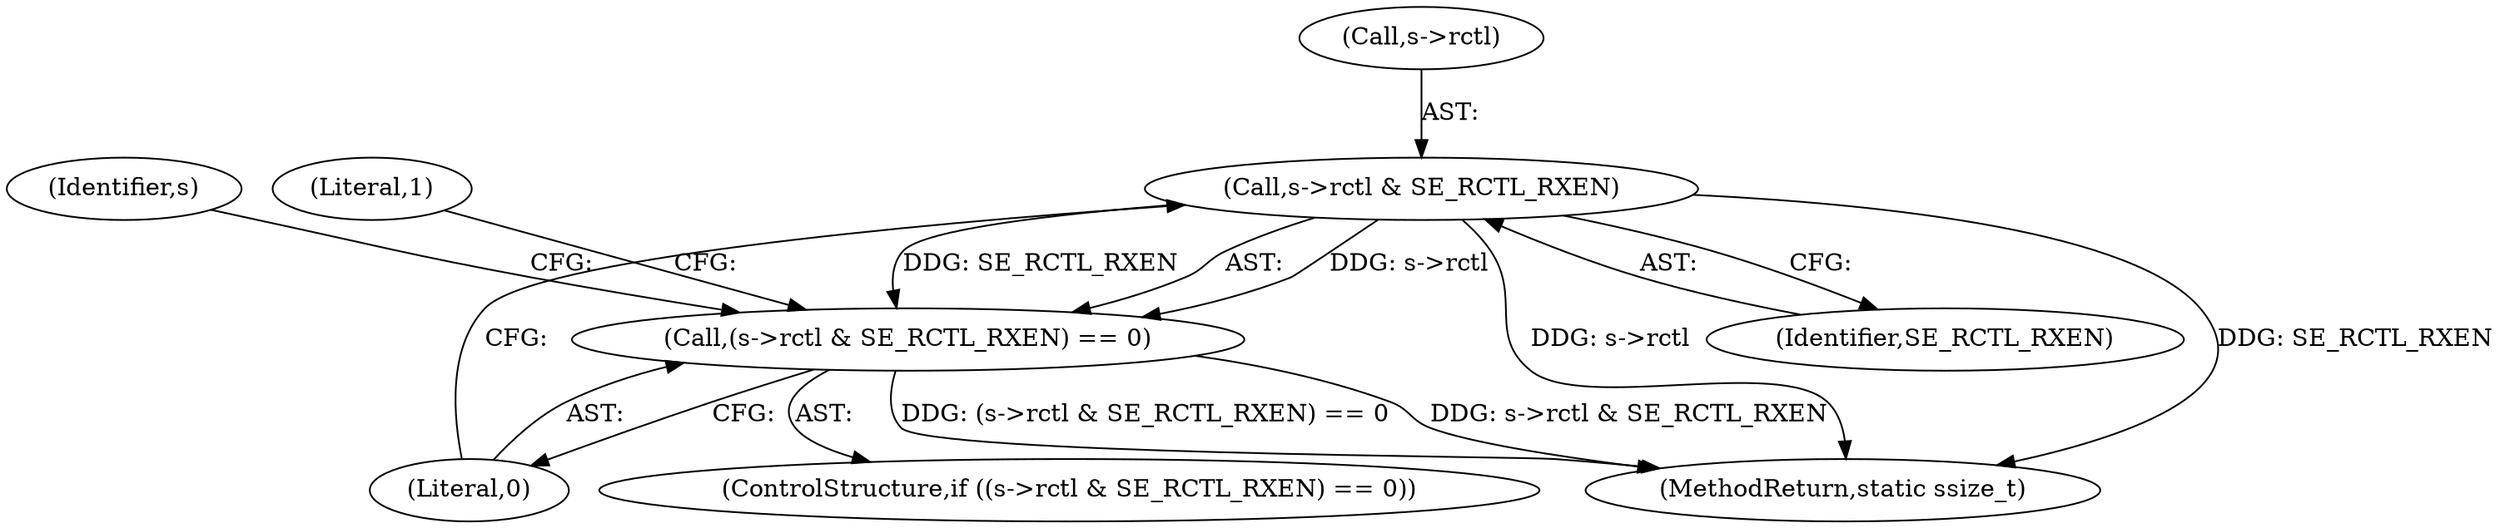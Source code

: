 digraph "0_qemu_3a15cc0e1ee7168db0782133d2607a6bfa422d66@pointer" {
"1000116" [label="(Call,s->rctl & SE_RCTL_RXEN)"];
"1000115" [label="(Call,(s->rctl & SE_RCTL_RXEN) == 0)"];
"1000216" [label="(MethodReturn,static ssize_t)"];
"1000114" [label="(ControlStructure,if ((s->rctl & SE_RCTL_RXEN) == 0))"];
"1000128" [label="(Identifier,s)"];
"1000115" [label="(Call,(s->rctl & SE_RCTL_RXEN) == 0)"];
"1000116" [label="(Call,s->rctl & SE_RCTL_RXEN)"];
"1000117" [label="(Call,s->rctl)"];
"1000120" [label="(Identifier,SE_RCTL_RXEN)"];
"1000124" [label="(Literal,1)"];
"1000121" [label="(Literal,0)"];
"1000116" -> "1000115"  [label="AST: "];
"1000116" -> "1000120"  [label="CFG: "];
"1000117" -> "1000116"  [label="AST: "];
"1000120" -> "1000116"  [label="AST: "];
"1000121" -> "1000116"  [label="CFG: "];
"1000116" -> "1000216"  [label="DDG: s->rctl"];
"1000116" -> "1000216"  [label="DDG: SE_RCTL_RXEN"];
"1000116" -> "1000115"  [label="DDG: s->rctl"];
"1000116" -> "1000115"  [label="DDG: SE_RCTL_RXEN"];
"1000115" -> "1000114"  [label="AST: "];
"1000115" -> "1000121"  [label="CFG: "];
"1000121" -> "1000115"  [label="AST: "];
"1000124" -> "1000115"  [label="CFG: "];
"1000128" -> "1000115"  [label="CFG: "];
"1000115" -> "1000216"  [label="DDG: (s->rctl & SE_RCTL_RXEN) == 0"];
"1000115" -> "1000216"  [label="DDG: s->rctl & SE_RCTL_RXEN"];
}
